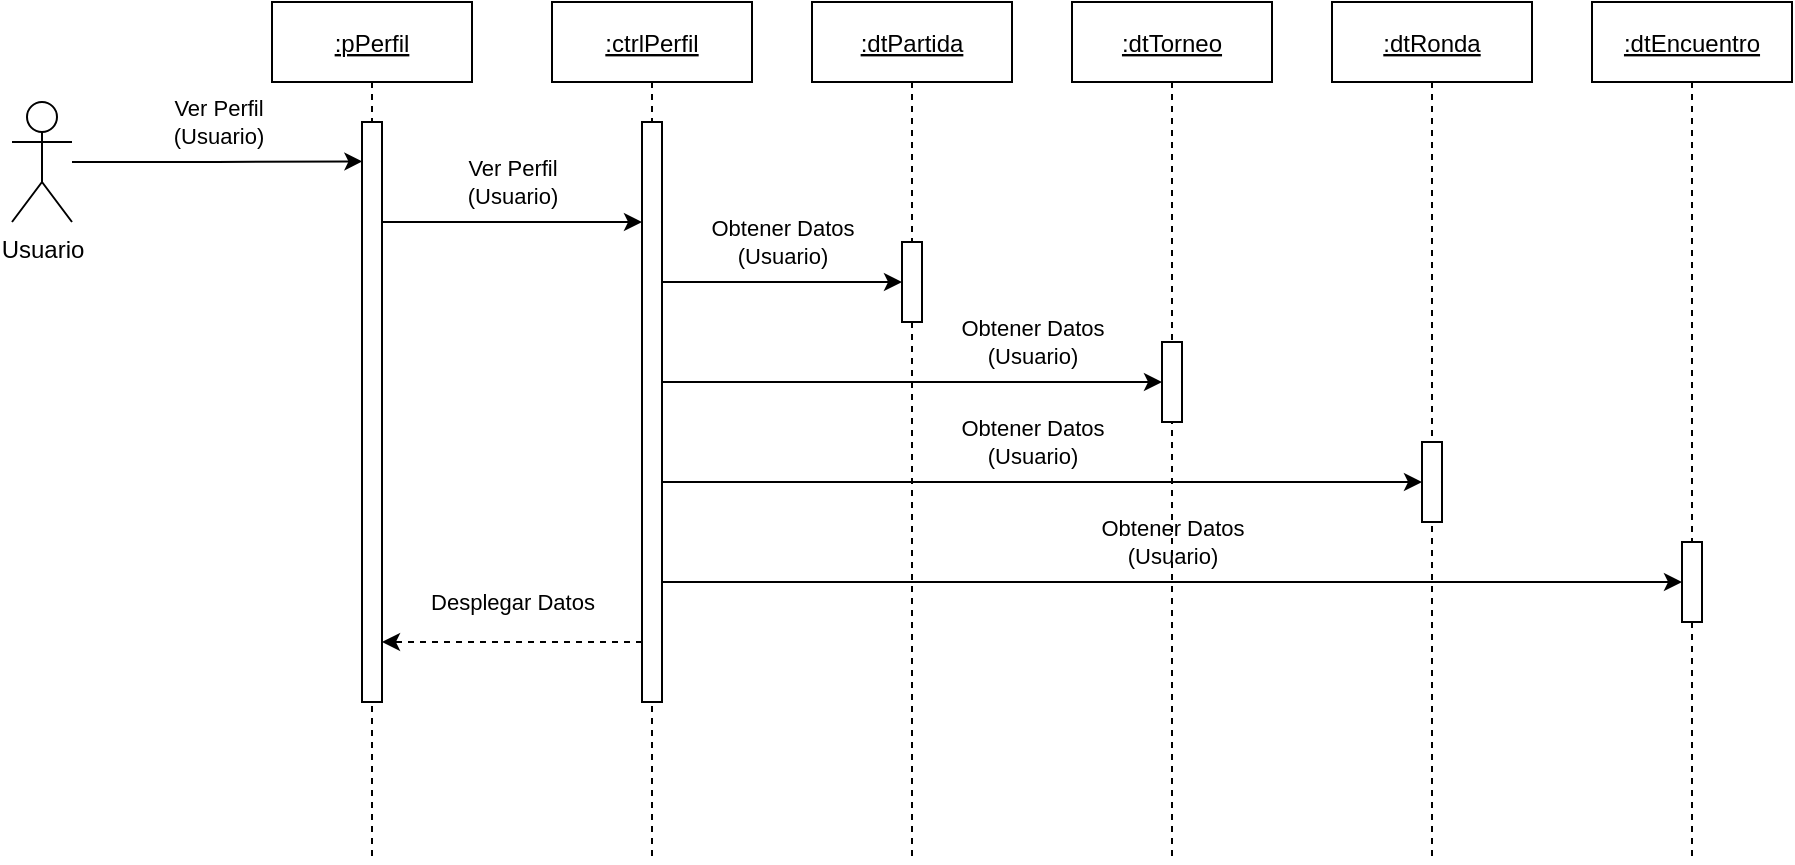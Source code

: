 <mxfile version="13.7.9" type="device"><diagram id="B2AFJf9iiwpfk_C0Athz" name="Página-1"><mxGraphModel dx="1205" dy="696" grid="1" gridSize="10" guides="1" tooltips="1" connect="1" arrows="1" fold="1" page="1" pageScale="1" pageWidth="1100" pageHeight="850" math="0" shadow="0"><root><mxCell id="0"/><mxCell id="1" parent="0"/><mxCell id="hP9Cq16xvjd4ILzvQa6o-6" value="Ver Perfil&lt;br&gt;(Usuario)" style="edgeStyle=orthogonalEdgeStyle;rounded=0;orthogonalLoop=1;jettySize=auto;html=1;endArrow=classic;endFill=1;entryX=0.02;entryY=0.068;entryDx=0;entryDy=0;entryPerimeter=0;" edge="1" parent="1" source="hP9Cq16xvjd4ILzvQa6o-1" target="hP9Cq16xvjd4ILzvQa6o-5"><mxGeometry x="0.001" y="20" relative="1" as="geometry"><mxPoint as="offset"/></mxGeometry></mxCell><mxCell id="hP9Cq16xvjd4ILzvQa6o-1" value="Usuario" style="shape=umlActor;verticalLabelPosition=bottom;verticalAlign=top;html=1;" vertex="1" parent="1"><mxGeometry x="260" y="100" width="30" height="60" as="geometry"/></mxCell><mxCell id="hP9Cq16xvjd4ILzvQa6o-4" value=":pPerfil" style="shape=umlLifeline;perimeter=lifelinePerimeter;container=1;collapsible=0;recursiveResize=0;rounded=0;shadow=0;strokeWidth=1;fontStyle=4" vertex="1" parent="1"><mxGeometry x="390" y="50" width="100" height="430" as="geometry"/></mxCell><mxCell id="hP9Cq16xvjd4ILzvQa6o-5" value="" style="points=[];perimeter=orthogonalPerimeter;rounded=0;shadow=0;strokeWidth=1;" vertex="1" parent="hP9Cq16xvjd4ILzvQa6o-4"><mxGeometry x="45" y="60" width="10" height="290" as="geometry"/></mxCell><mxCell id="hP9Cq16xvjd4ILzvQa6o-7" value=":ctrlPerfil" style="shape=umlLifeline;perimeter=lifelinePerimeter;container=1;collapsible=0;recursiveResize=0;rounded=0;shadow=0;strokeWidth=1;fontStyle=4" vertex="1" parent="1"><mxGeometry x="530" y="50" width="100" height="430" as="geometry"/></mxCell><mxCell id="hP9Cq16xvjd4ILzvQa6o-8" value="" style="points=[];perimeter=orthogonalPerimeter;rounded=0;shadow=0;strokeWidth=1;" vertex="1" parent="hP9Cq16xvjd4ILzvQa6o-7"><mxGeometry x="45" y="60" width="10" height="290" as="geometry"/></mxCell><mxCell id="hP9Cq16xvjd4ILzvQa6o-9" value="Ver Perfil&lt;br&gt;(Usuario)" style="edgeStyle=orthogonalEdgeStyle;rounded=0;orthogonalLoop=1;jettySize=auto;html=1;endArrow=classic;endFill=1;" edge="1" parent="1" source="hP9Cq16xvjd4ILzvQa6o-5" target="hP9Cq16xvjd4ILzvQa6o-8"><mxGeometry x="0.0" y="20" relative="1" as="geometry"><Array as="points"><mxPoint x="510" y="160"/><mxPoint x="510" y="160"/></Array><mxPoint as="offset"/></mxGeometry></mxCell><mxCell id="hP9Cq16xvjd4ILzvQa6o-11" value=":dtPartida" style="shape=umlLifeline;perimeter=lifelinePerimeter;container=1;collapsible=0;recursiveResize=0;rounded=0;shadow=0;strokeWidth=1;fontStyle=4" vertex="1" parent="1"><mxGeometry x="660" y="50" width="100" height="430" as="geometry"/></mxCell><mxCell id="hP9Cq16xvjd4ILzvQa6o-12" value="" style="points=[];perimeter=orthogonalPerimeter;rounded=0;shadow=0;strokeWidth=1;" vertex="1" parent="hP9Cq16xvjd4ILzvQa6o-11"><mxGeometry x="45" y="120" width="10" height="40" as="geometry"/></mxCell><mxCell id="hP9Cq16xvjd4ILzvQa6o-13" value="Obtener Datos&lt;br&gt;(Usuario)" style="edgeStyle=orthogonalEdgeStyle;rounded=0;orthogonalLoop=1;jettySize=auto;html=1;endArrow=classic;endFill=1;" edge="1" parent="1" source="hP9Cq16xvjd4ILzvQa6o-8" target="hP9Cq16xvjd4ILzvQa6o-12"><mxGeometry y="20" relative="1" as="geometry"><Array as="points"><mxPoint x="650" y="190"/><mxPoint x="650" y="190"/></Array><mxPoint as="offset"/></mxGeometry></mxCell><mxCell id="hP9Cq16xvjd4ILzvQa6o-14" value=":dtTorneo" style="shape=umlLifeline;perimeter=lifelinePerimeter;container=1;collapsible=0;recursiveResize=0;rounded=0;shadow=0;strokeWidth=1;fontStyle=4" vertex="1" parent="1"><mxGeometry x="790" y="50" width="100" height="430" as="geometry"/></mxCell><mxCell id="hP9Cq16xvjd4ILzvQa6o-15" value="" style="points=[];perimeter=orthogonalPerimeter;rounded=0;shadow=0;strokeWidth=1;" vertex="1" parent="hP9Cq16xvjd4ILzvQa6o-14"><mxGeometry x="45" y="170" width="10" height="40" as="geometry"/></mxCell><mxCell id="hP9Cq16xvjd4ILzvQa6o-16" value="Obtener Datos&lt;br&gt;(Usuario)" style="edgeStyle=orthogonalEdgeStyle;rounded=0;orthogonalLoop=1;jettySize=auto;html=1;endArrow=classic;endFill=1;labelBackgroundColor=none;" edge="1" parent="1" source="hP9Cq16xvjd4ILzvQa6o-8" target="hP9Cq16xvjd4ILzvQa6o-15"><mxGeometry x="0.48" y="20" relative="1" as="geometry"><Array as="points"><mxPoint x="650" y="240"/><mxPoint x="650" y="240"/></Array><mxPoint as="offset"/></mxGeometry></mxCell><mxCell id="hP9Cq16xvjd4ILzvQa6o-18" value=":dtRonda" style="shape=umlLifeline;perimeter=lifelinePerimeter;container=1;collapsible=0;recursiveResize=0;rounded=0;shadow=0;strokeWidth=1;fontStyle=4" vertex="1" parent="1"><mxGeometry x="920" y="50" width="100" height="430" as="geometry"/></mxCell><mxCell id="hP9Cq16xvjd4ILzvQa6o-19" value="" style="points=[];perimeter=orthogonalPerimeter;rounded=0;shadow=0;strokeWidth=1;" vertex="1" parent="hP9Cq16xvjd4ILzvQa6o-18"><mxGeometry x="45" y="220" width="10" height="40" as="geometry"/></mxCell><mxCell id="hP9Cq16xvjd4ILzvQa6o-20" value="Obtener Datos&lt;br&gt;(Usuario)" style="edgeStyle=orthogonalEdgeStyle;rounded=0;orthogonalLoop=1;jettySize=auto;html=1;labelBackgroundColor=none;endArrow=classic;endFill=1;" edge="1" parent="1" source="hP9Cq16xvjd4ILzvQa6o-8" target="hP9Cq16xvjd4ILzvQa6o-19"><mxGeometry x="-0.026" y="20" relative="1" as="geometry"><Array as="points"><mxPoint x="680" y="290"/><mxPoint x="680" y="290"/></Array><mxPoint as="offset"/></mxGeometry></mxCell><mxCell id="hP9Cq16xvjd4ILzvQa6o-21" value=":dtEncuentro" style="shape=umlLifeline;perimeter=lifelinePerimeter;container=1;collapsible=0;recursiveResize=0;rounded=0;shadow=0;strokeWidth=1;fontStyle=4" vertex="1" parent="1"><mxGeometry x="1050" y="50" width="100" height="430" as="geometry"/></mxCell><mxCell id="hP9Cq16xvjd4ILzvQa6o-22" value="" style="points=[];perimeter=orthogonalPerimeter;rounded=0;shadow=0;strokeWidth=1;" vertex="1" parent="hP9Cq16xvjd4ILzvQa6o-21"><mxGeometry x="45" y="270" width="10" height="40" as="geometry"/></mxCell><mxCell id="hP9Cq16xvjd4ILzvQa6o-23" value="Obtener Datos&lt;br&gt;(Usuario)" style="edgeStyle=orthogonalEdgeStyle;rounded=0;orthogonalLoop=1;jettySize=auto;html=1;labelBackgroundColor=none;endArrow=classic;endFill=1;" edge="1" parent="1" source="hP9Cq16xvjd4ILzvQa6o-8" target="hP9Cq16xvjd4ILzvQa6o-22"><mxGeometry y="20" relative="1" as="geometry"><Array as="points"><mxPoint x="710" y="340"/><mxPoint x="710" y="340"/></Array><mxPoint as="offset"/></mxGeometry></mxCell><mxCell id="hP9Cq16xvjd4ILzvQa6o-25" value="Desplegar Datos" style="edgeStyle=orthogonalEdgeStyle;rounded=0;orthogonalLoop=1;jettySize=auto;html=1;labelBackgroundColor=none;endArrow=classic;endFill=1;dashed=1;" edge="1" parent="1" source="hP9Cq16xvjd4ILzvQa6o-8" target="hP9Cq16xvjd4ILzvQa6o-5"><mxGeometry x="0.154" y="-22" relative="1" as="geometry"><Array as="points"><mxPoint x="500" y="370"/><mxPoint x="500" y="370"/></Array><mxPoint x="10" y="2" as="offset"/></mxGeometry></mxCell></root></mxGraphModel></diagram></mxfile>